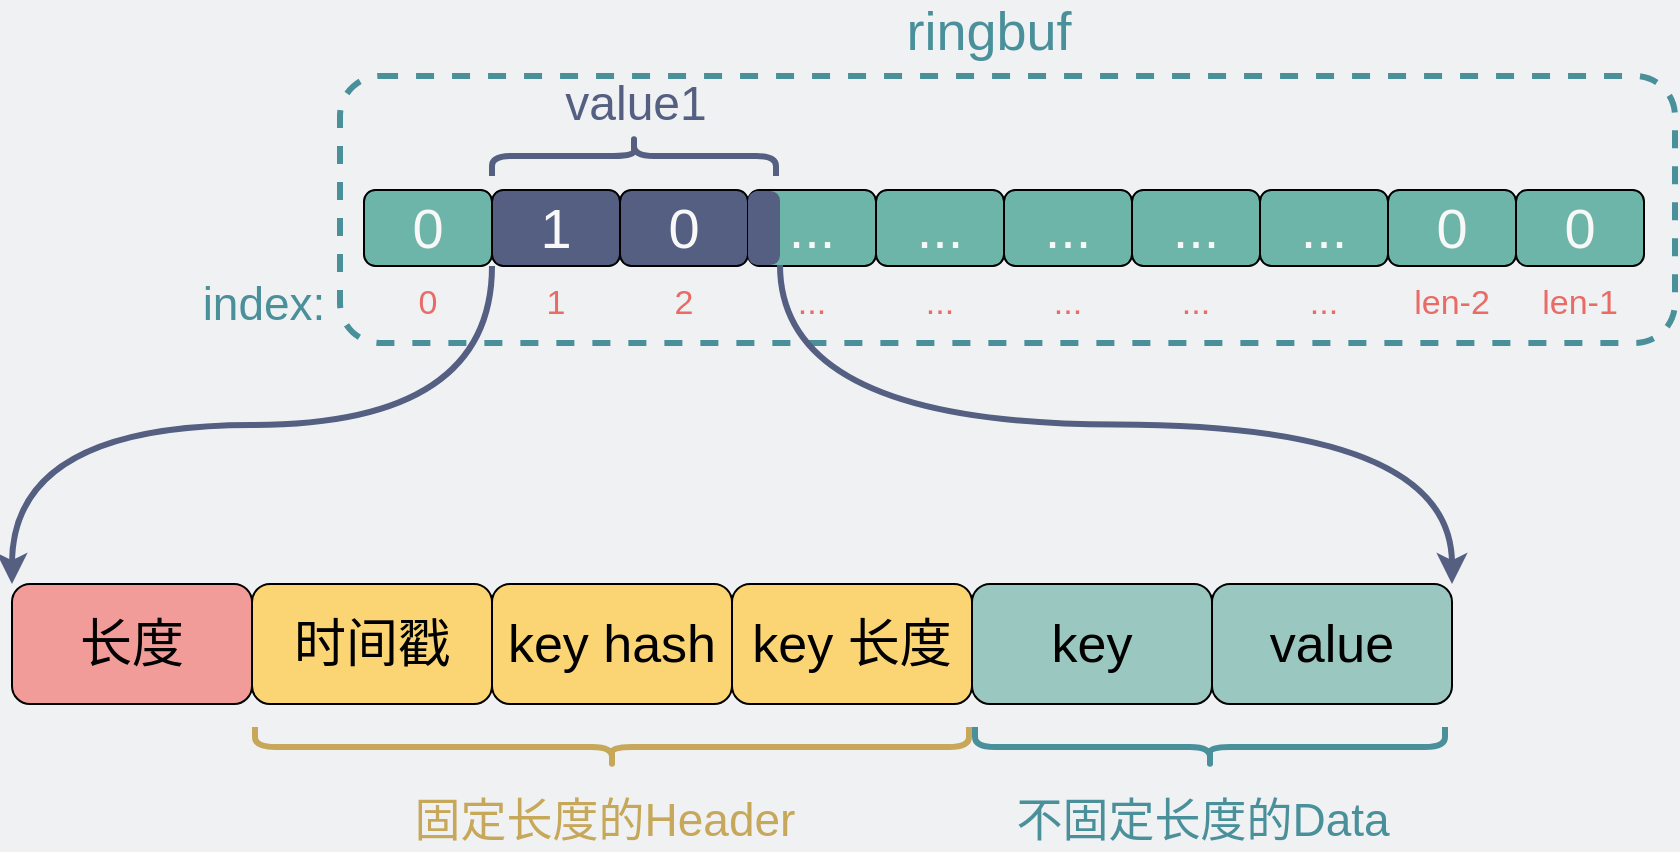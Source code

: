 <mxfile version="22.1.18" type="github">
  <diagram id="9fnjXT7nlAm7Ix4f8WDv" name="Page-1">
    <mxGraphModel dx="1572" dy="1270" grid="0" gridSize="10" guides="1" tooltips="1" connect="1" arrows="1" fold="1" page="1" pageScale="1" pageWidth="1200" pageHeight="500" background="#EFF1F3" math="0" shadow="0">
      <root>
        <mxCell id="0" />
        <mxCell id="1" parent="0" />
        <mxCell id="29xvhFVCt6-CDgxXpiSG-1" value="" style="rounded=1;whiteSpace=wrap;html=1;fillColor=none;strokeWidth=3;strokeColor=#4A909B;dashed=1;" parent="1" vertex="1">
          <mxGeometry x="348" y="75" width="667.5" height="133.5" as="geometry" />
        </mxCell>
        <mxCell id="29xvhFVCt6-CDgxXpiSG-2" value="&lt;font style=&quot;font-size: 28px;&quot;&gt;0&lt;/font&gt;" style="rounded=1;whiteSpace=wrap;html=1;fillColor=#6DB5A8;fontColor=#F8F8F8;strokeColor=default;" parent="1" vertex="1">
          <mxGeometry x="360" y="132" width="64" height="38" as="geometry" />
        </mxCell>
        <mxCell id="29xvhFVCt6-CDgxXpiSG-3" value="&lt;font style=&quot;font-size: 17px;&quot;&gt;0&lt;/font&gt;" style="text;html=1;strokeColor=none;fillColor=none;align=center;verticalAlign=middle;whiteSpace=wrap;rounded=0;fontColor=#EA6B66;" parent="1" vertex="1">
          <mxGeometry x="362" y="174.25" width="60" height="30" as="geometry" />
        </mxCell>
        <mxCell id="29xvhFVCt6-CDgxXpiSG-4" value="&lt;font style=&quot;font-size: 23px;&quot; color=&quot;#4a909b&quot;&gt;index:&lt;/font&gt;" style="text;html=1;strokeColor=none;fillColor=none;align=center;verticalAlign=middle;whiteSpace=wrap;rounded=0;" parent="1" vertex="1">
          <mxGeometry x="280" y="174.25" width="60" height="30" as="geometry" />
        </mxCell>
        <mxCell id="ZSMxuf6t_GAMlq6oe9wS-11" style="edgeStyle=orthogonalEdgeStyle;rounded=0;orthogonalLoop=1;jettySize=auto;html=1;exitX=0;exitY=1;exitDx=0;exitDy=0;entryX=0;entryY=0;entryDx=0;entryDy=0;curved=1;strokeColor=#545F82;strokeWidth=3;" edge="1" parent="1" source="29xvhFVCt6-CDgxXpiSG-5" target="ZSMxuf6t_GAMlq6oe9wS-3">
          <mxGeometry relative="1" as="geometry" />
        </mxCell>
        <mxCell id="29xvhFVCt6-CDgxXpiSG-5" value="&lt;font style=&quot;font-size: 28px;&quot;&gt;1&lt;/font&gt;" style="rounded=1;whiteSpace=wrap;html=1;fillColor=#545f82;fontColor=#F8F8F8;strokeColor=default;" parent="1" vertex="1">
          <mxGeometry x="424" y="132" width="64" height="38" as="geometry" />
        </mxCell>
        <mxCell id="29xvhFVCt6-CDgxXpiSG-6" value="&lt;font style=&quot;font-size: 17px;&quot;&gt;1&lt;/font&gt;" style="text;html=1;strokeColor=none;fillColor=none;align=center;verticalAlign=middle;whiteSpace=wrap;rounded=0;fontColor=#EA6B66;" parent="1" vertex="1">
          <mxGeometry x="426" y="174.25" width="60" height="30" as="geometry" />
        </mxCell>
        <mxCell id="29xvhFVCt6-CDgxXpiSG-7" value="&lt;font style=&quot;font-size: 28px;&quot;&gt;0&lt;/font&gt;" style="rounded=1;whiteSpace=wrap;html=1;fillColor=#545f82;fontColor=#F8F8F8;strokeColor=default;" parent="1" vertex="1">
          <mxGeometry x="488" y="132" width="64" height="38" as="geometry" />
        </mxCell>
        <mxCell id="29xvhFVCt6-CDgxXpiSG-8" value="&lt;font style=&quot;font-size: 17px;&quot;&gt;2&lt;/font&gt;" style="text;html=1;strokeColor=none;fillColor=none;align=center;verticalAlign=middle;whiteSpace=wrap;rounded=0;fontColor=#EA6B66;" parent="1" vertex="1">
          <mxGeometry x="490" y="174.25" width="60" height="30" as="geometry" />
        </mxCell>
        <mxCell id="29xvhFVCt6-CDgxXpiSG-9" value="&lt;font style=&quot;font-size: 28px;&quot;&gt;...&lt;/font&gt;" style="rounded=1;whiteSpace=wrap;html=1;fillColor=#6DB5A8;fontColor=#F8F8F8;strokeColor=default;" parent="1" vertex="1">
          <mxGeometry x="552" y="132" width="64" height="38" as="geometry" />
        </mxCell>
        <mxCell id="29xvhFVCt6-CDgxXpiSG-10" value="&lt;font style=&quot;font-size: 17px;&quot;&gt;...&lt;/font&gt;" style="text;html=1;strokeColor=none;fillColor=none;align=center;verticalAlign=middle;whiteSpace=wrap;rounded=0;fontColor=#EA6B66;" parent="1" vertex="1">
          <mxGeometry x="554" y="174.25" width="60" height="30" as="geometry" />
        </mxCell>
        <mxCell id="29xvhFVCt6-CDgxXpiSG-11" value="&lt;font style=&quot;font-size: 28px;&quot;&gt;...&lt;/font&gt;" style="rounded=1;whiteSpace=wrap;html=1;fillColor=#6DB5A8;fontColor=#F8F8F8;strokeColor=default;" parent="1" vertex="1">
          <mxGeometry x="616" y="132" width="64" height="38" as="geometry" />
        </mxCell>
        <mxCell id="29xvhFVCt6-CDgxXpiSG-12" value="&lt;font style=&quot;font-size: 17px;&quot;&gt;...&lt;/font&gt;" style="text;html=1;strokeColor=none;fillColor=none;align=center;verticalAlign=middle;whiteSpace=wrap;rounded=0;fontColor=#EA6B66;" parent="1" vertex="1">
          <mxGeometry x="618" y="174.25" width="60" height="30" as="geometry" />
        </mxCell>
        <mxCell id="29xvhFVCt6-CDgxXpiSG-13" value="&lt;font style=&quot;font-size: 28px;&quot;&gt;...&lt;/font&gt;" style="rounded=1;whiteSpace=wrap;html=1;fillColor=#6DB5A8;fontColor=#F8F8F8;strokeColor=default;" parent="1" vertex="1">
          <mxGeometry x="680" y="132" width="64" height="38" as="geometry" />
        </mxCell>
        <mxCell id="29xvhFVCt6-CDgxXpiSG-14" value="&lt;font style=&quot;font-size: 17px;&quot;&gt;...&lt;/font&gt;" style="text;html=1;strokeColor=none;fillColor=none;align=center;verticalAlign=middle;whiteSpace=wrap;rounded=0;fontColor=#EA6B66;" parent="1" vertex="1">
          <mxGeometry x="682" y="174.25" width="60" height="30" as="geometry" />
        </mxCell>
        <mxCell id="29xvhFVCt6-CDgxXpiSG-15" value="" style="shape=curlyBracket;whiteSpace=wrap;html=1;rounded=1;labelPosition=left;verticalLabelPosition=middle;align=right;verticalAlign=middle;rotation=90;strokeWidth=3;strokeColor=#545f82;" parent="1" vertex="1">
          <mxGeometry x="485" y="44" width="20" height="142" as="geometry" />
        </mxCell>
        <mxCell id="ZSMxuf6t_GAMlq6oe9wS-12" style="edgeStyle=orthogonalEdgeStyle;rounded=0;orthogonalLoop=1;jettySize=auto;html=1;exitX=1;exitY=1;exitDx=0;exitDy=0;entryX=1;entryY=0;entryDx=0;entryDy=0;curved=1;strokeWidth=3;strokeColor=#545F82;" edge="1" parent="1" source="29xvhFVCt6-CDgxXpiSG-16" target="ZSMxuf6t_GAMlq6oe9wS-8">
          <mxGeometry relative="1" as="geometry" />
        </mxCell>
        <mxCell id="29xvhFVCt6-CDgxXpiSG-16" value="" style="rounded=1;whiteSpace=wrap;html=1;fillColor=#545f82;fontColor=#F8F8F8;strokeColor=none;arcSize=30;" parent="1" vertex="1">
          <mxGeometry x="552" y="132.5" width="16" height="37" as="geometry" />
        </mxCell>
        <mxCell id="29xvhFVCt6-CDgxXpiSG-17" value="&lt;font color=&quot;#545f82&quot; style=&quot;font-size: 24px;&quot;&gt;value1&lt;/font&gt;" style="text;html=1;strokeColor=none;fillColor=none;align=center;verticalAlign=middle;whiteSpace=wrap;rounded=0;" parent="1" vertex="1">
          <mxGeometry x="466" y="74" width="60" height="30" as="geometry" />
        </mxCell>
        <mxCell id="29xvhFVCt6-CDgxXpiSG-18" value="&lt;font color=&quot;#4a909b&quot;&gt;&lt;span style=&quot;font-size: 27px;&quot;&gt;ringbuf&lt;/span&gt;&lt;/font&gt;" style="text;html=1;strokeColor=none;fillColor=none;align=center;verticalAlign=middle;whiteSpace=wrap;rounded=0;" parent="1" vertex="1">
          <mxGeometry x="582" y="38" width="180.5" height="30" as="geometry" />
        </mxCell>
        <mxCell id="29xvhFVCt6-CDgxXpiSG-21" value="&lt;font style=&quot;font-size: 28px;&quot;&gt;0&lt;/font&gt;" style="rounded=1;whiteSpace=wrap;html=1;fillColor=#6DB5A8;fontColor=#F8F8F8;strokeColor=default;" parent="1" vertex="1">
          <mxGeometry x="872" y="132" width="64" height="38" as="geometry" />
        </mxCell>
        <mxCell id="29xvhFVCt6-CDgxXpiSG-22" value="&lt;font style=&quot;font-size: 17px;&quot;&gt;len-2&lt;/font&gt;" style="text;html=1;strokeColor=none;fillColor=none;align=center;verticalAlign=middle;whiteSpace=wrap;rounded=0;fontColor=#EA6B66;" parent="1" vertex="1">
          <mxGeometry x="874" y="174.25" width="60" height="30" as="geometry" />
        </mxCell>
        <mxCell id="29xvhFVCt6-CDgxXpiSG-23" value="&lt;font style=&quot;font-size: 28px;&quot;&gt;0&lt;/font&gt;" style="rounded=1;whiteSpace=wrap;html=1;fillColor=#6DB5A8;fontColor=#F8F8F8;strokeColor=default;" parent="1" vertex="1">
          <mxGeometry x="936" y="132" width="64" height="38" as="geometry" />
        </mxCell>
        <mxCell id="29xvhFVCt6-CDgxXpiSG-24" value="&lt;font style=&quot;font-size: 17px;&quot;&gt;len-1&lt;/font&gt;" style="text;html=1;strokeColor=none;fillColor=none;align=center;verticalAlign=middle;whiteSpace=wrap;rounded=0;fontColor=#EA6B66;" parent="1" vertex="1">
          <mxGeometry x="938" y="174.25" width="60" height="30" as="geometry" />
        </mxCell>
        <mxCell id="29xvhFVCt6-CDgxXpiSG-30" value="&lt;font style=&quot;font-size: 28px;&quot;&gt;...&lt;/font&gt;" style="rounded=1;whiteSpace=wrap;html=1;fillColor=#6DB5A8;fontColor=#F8F8F8;strokeColor=default;" parent="1" vertex="1">
          <mxGeometry x="744" y="132" width="64" height="38" as="geometry" />
        </mxCell>
        <mxCell id="29xvhFVCt6-CDgxXpiSG-31" value="&lt;font style=&quot;font-size: 17px;&quot;&gt;...&lt;/font&gt;" style="text;html=1;strokeColor=none;fillColor=none;align=center;verticalAlign=middle;whiteSpace=wrap;rounded=0;fontColor=#EA6B66;" parent="1" vertex="1">
          <mxGeometry x="746" y="174.25" width="60" height="30" as="geometry" />
        </mxCell>
        <mxCell id="29xvhFVCt6-CDgxXpiSG-32" value="&lt;font style=&quot;font-size: 28px;&quot;&gt;...&lt;/font&gt;" style="rounded=1;whiteSpace=wrap;html=1;fillColor=#6DB5A8;fontColor=#F8F8F8;strokeColor=default;" parent="1" vertex="1">
          <mxGeometry x="808" y="132" width="64" height="38" as="geometry" />
        </mxCell>
        <mxCell id="29xvhFVCt6-CDgxXpiSG-33" value="&lt;font style=&quot;font-size: 17px;&quot;&gt;...&lt;/font&gt;" style="text;html=1;strokeColor=none;fillColor=none;align=center;verticalAlign=middle;whiteSpace=wrap;rounded=0;fontColor=#EA6B66;" parent="1" vertex="1">
          <mxGeometry x="810" y="174.25" width="60" height="30" as="geometry" />
        </mxCell>
        <mxCell id="ZSMxuf6t_GAMlq6oe9wS-3" value="&lt;font style=&quot;font-size: 26px;&quot;&gt;长度&lt;/font&gt;" style="rounded=1;whiteSpace=wrap;html=1;fillColor=#F19C99;" vertex="1" parent="1">
          <mxGeometry x="184" y="329" width="120" height="60" as="geometry" />
        </mxCell>
        <mxCell id="ZSMxuf6t_GAMlq6oe9wS-4" value="&lt;font style=&quot;font-size: 26px;&quot;&gt;时间戳&lt;/font&gt;" style="rounded=1;whiteSpace=wrap;html=1;fillColor=#FBD473;" vertex="1" parent="1">
          <mxGeometry x="304" y="329" width="120" height="60" as="geometry" />
        </mxCell>
        <mxCell id="ZSMxuf6t_GAMlq6oe9wS-5" value="&lt;font style=&quot;font-size: 26px;&quot;&gt;key hash&lt;/font&gt;" style="rounded=1;whiteSpace=wrap;html=1;fillColor=#FBD473;" vertex="1" parent="1">
          <mxGeometry x="424" y="329" width="120" height="60" as="geometry" />
        </mxCell>
        <mxCell id="ZSMxuf6t_GAMlq6oe9wS-6" value="&lt;font style=&quot;font-size: 26px;&quot;&gt;key 长度&lt;/font&gt;" style="rounded=1;whiteSpace=wrap;html=1;fillColor=#FBD473;" vertex="1" parent="1">
          <mxGeometry x="544" y="329" width="120" height="60" as="geometry" />
        </mxCell>
        <mxCell id="ZSMxuf6t_GAMlq6oe9wS-7" value="&lt;font style=&quot;font-size: 26px;&quot;&gt;key&lt;/font&gt;" style="rounded=1;whiteSpace=wrap;html=1;fillColor=#9AC7BF;" vertex="1" parent="1">
          <mxGeometry x="664" y="329" width="120" height="60" as="geometry" />
        </mxCell>
        <mxCell id="ZSMxuf6t_GAMlq6oe9wS-8" value="&lt;font style=&quot;font-size: 26px;&quot;&gt;value&lt;/font&gt;" style="rounded=1;whiteSpace=wrap;html=1;fillColor=#9AC7BF;" vertex="1" parent="1">
          <mxGeometry x="784" y="329" width="120" height="60" as="geometry" />
        </mxCell>
        <mxCell id="ZSMxuf6t_GAMlq6oe9wS-9" value="" style="shape=curlyBracket;whiteSpace=wrap;html=1;rounded=1;labelPosition=left;verticalLabelPosition=middle;align=right;verticalAlign=middle;rotation=-90;strokeColor=#C7A85B;strokeWidth=3;" vertex="1" parent="1">
          <mxGeometry x="474" y="232" width="20" height="357" as="geometry" />
        </mxCell>
        <mxCell id="ZSMxuf6t_GAMlq6oe9wS-10" value="&lt;span style=&quot;font-size: 23px;&quot;&gt;&lt;font color=&quot;#c7a85b&quot;&gt;固定长度的Header&lt;/font&gt;&lt;/span&gt;" style="text;html=1;strokeColor=none;fillColor=none;align=center;verticalAlign=middle;whiteSpace=wrap;rounded=0;" vertex="1" parent="1">
          <mxGeometry x="365" y="432" width="231" height="30" as="geometry" />
        </mxCell>
        <mxCell id="ZSMxuf6t_GAMlq6oe9wS-13" value="" style="shape=curlyBracket;whiteSpace=wrap;html=1;rounded=1;labelPosition=left;verticalLabelPosition=middle;align=right;verticalAlign=middle;rotation=-90;strokeColor=#4A909B;strokeWidth=3;" vertex="1" parent="1">
          <mxGeometry x="773" y="293" width="20" height="235" as="geometry" />
        </mxCell>
        <mxCell id="ZSMxuf6t_GAMlq6oe9wS-14" value="&lt;span style=&quot;font-size: 23px;&quot;&gt;&lt;font color=&quot;#4a909b&quot;&gt;不固定长度的Data&lt;/font&gt;&lt;/span&gt;" style="text;html=1;strokeColor=none;fillColor=none;align=center;verticalAlign=middle;whiteSpace=wrap;rounded=0;" vertex="1" parent="1">
          <mxGeometry x="664" y="432" width="231" height="30" as="geometry" />
        </mxCell>
      </root>
    </mxGraphModel>
  </diagram>
</mxfile>
